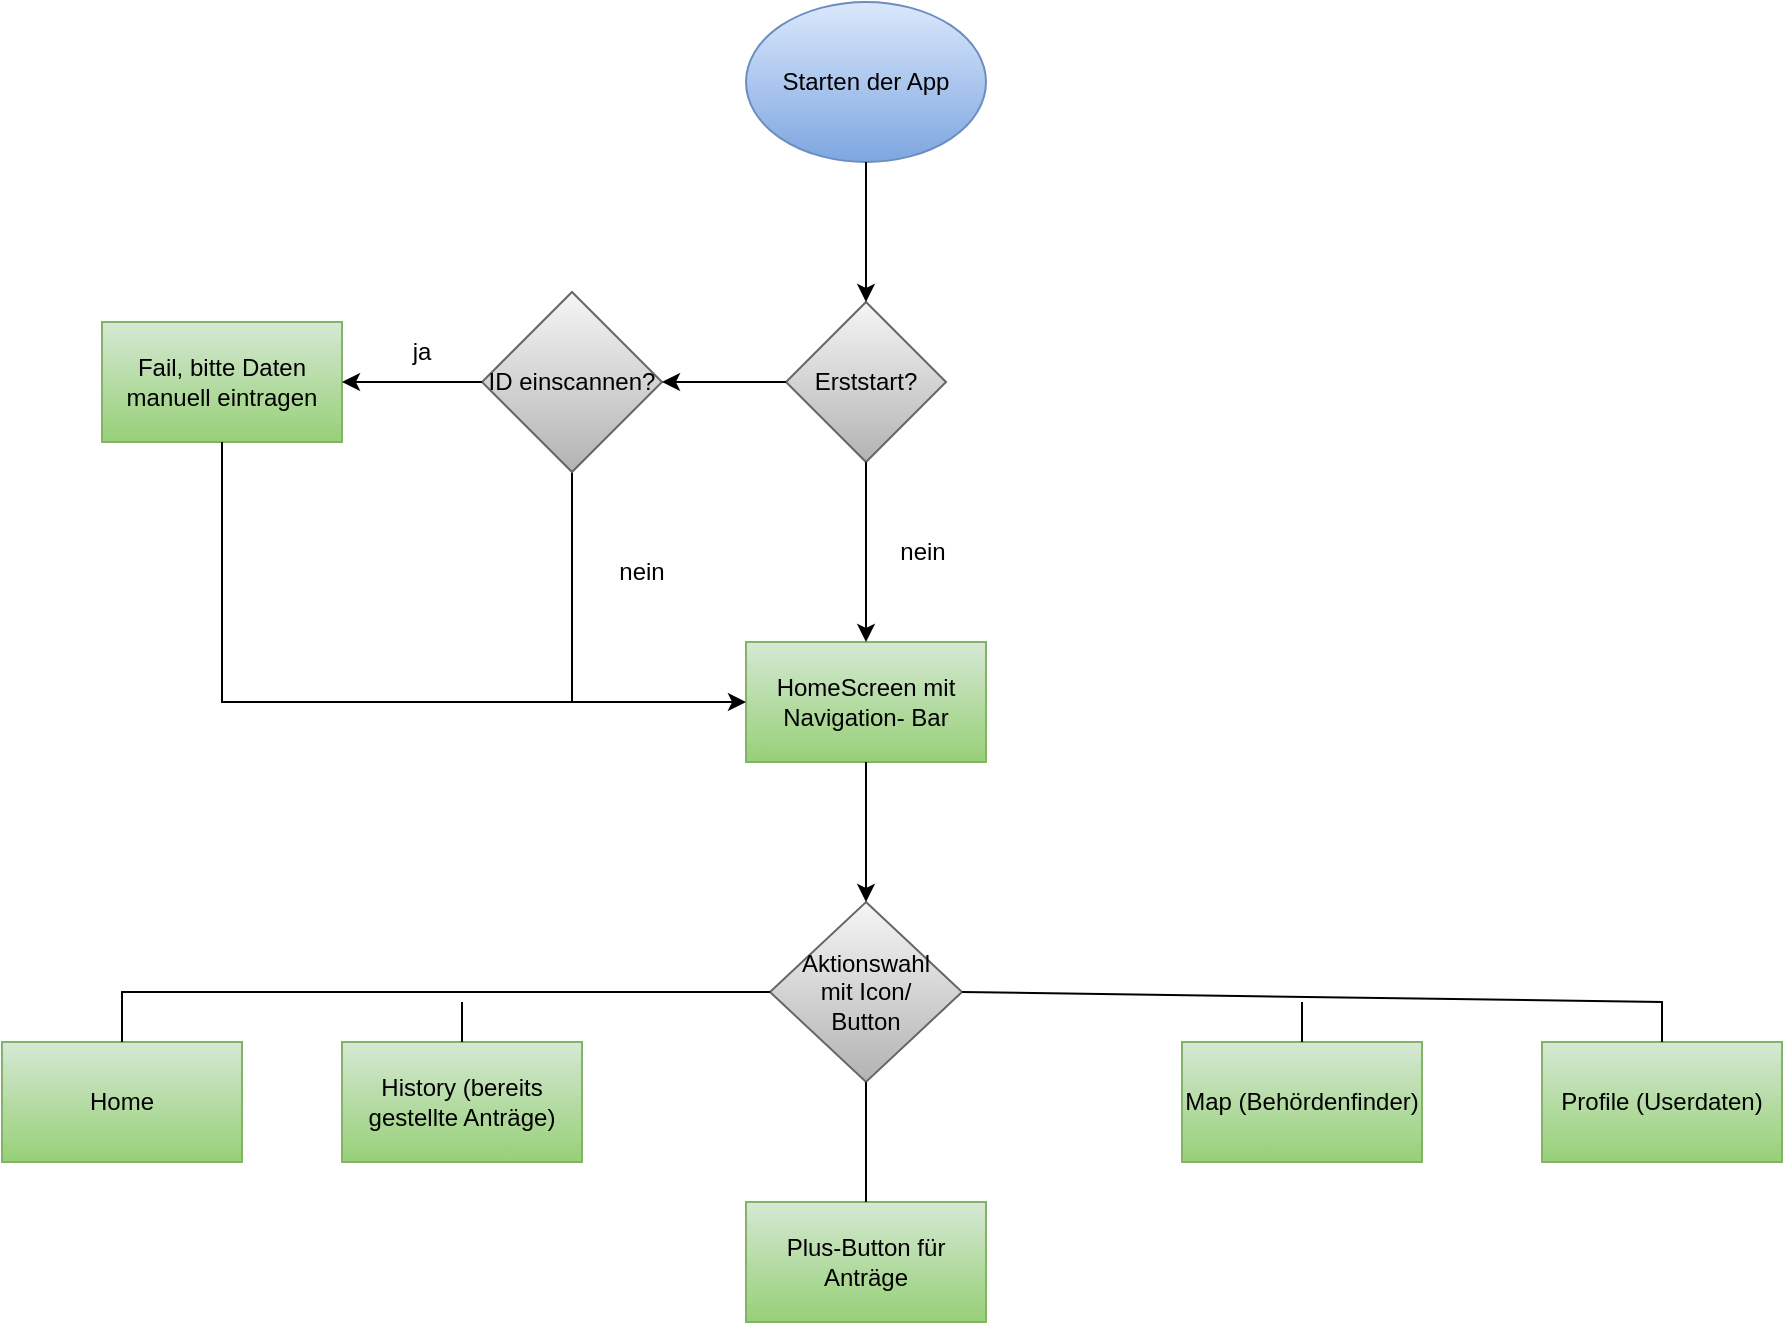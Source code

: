 <mxfile version="20.8.23" type="device"><diagram name="Seite-1" id="L50lLtV3NNkiDKhYqzpt"><mxGraphModel dx="2261" dy="1943" grid="1" gridSize="10" guides="1" tooltips="1" connect="1" arrows="1" fold="1" page="1" pageScale="1" pageWidth="827" pageHeight="1169" math="0" shadow="0"><root><mxCell id="0"/><mxCell id="1" parent="0"/><mxCell id="qvda9gLezYhgNgfrICfw-1" value="Starten der App" style="ellipse;whiteSpace=wrap;html=1;fillColor=#dae8fc;strokeColor=#6c8ebf;gradientColor=#7ea6e0;" parent="1" vertex="1"><mxGeometry x="342" y="-150" width="120" height="80" as="geometry"/></mxCell><mxCell id="qvda9gLezYhgNgfrICfw-2" value="HomeScreen mit Navigation- Bar" style="rounded=0;whiteSpace=wrap;html=1;fillColor=#d5e8d4;strokeColor=#82b366;gradientColor=#97d077;" parent="1" vertex="1"><mxGeometry x="342" y="170" width="120" height="60" as="geometry"/></mxCell><mxCell id="qvda9gLezYhgNgfrICfw-3" value="&lt;div&gt;Aktionswahl &lt;br&gt;&lt;/div&gt;&lt;div&gt;mit Icon/ &lt;br&gt;&lt;/div&gt;&lt;div&gt;Button&lt;/div&gt;" style="rhombus;whiteSpace=wrap;html=1;fillColor=#f5f5f5;strokeColor=#666666;gradientColor=#b3b3b3;" parent="1" vertex="1"><mxGeometry x="354" y="300" width="96" height="90" as="geometry"/></mxCell><mxCell id="qvda9gLezYhgNgfrICfw-4" value="Map (Behördenfinder)" style="rounded=0;whiteSpace=wrap;html=1;fillColor=#d5e8d4;gradientColor=#97d077;strokeColor=#82b366;" parent="1" vertex="1"><mxGeometry x="560" y="370" width="120" height="60" as="geometry"/></mxCell><mxCell id="qvda9gLezYhgNgfrICfw-5" value="Profile (Userdaten)" style="rounded=0;whiteSpace=wrap;html=1;fillColor=#d5e8d4;gradientColor=#97d077;strokeColor=#82b366;" parent="1" vertex="1"><mxGeometry x="740" y="370" width="120" height="60" as="geometry"/></mxCell><mxCell id="qvda9gLezYhgNgfrICfw-6" value="History (bereits gestellte Anträge)" style="rounded=0;whiteSpace=wrap;html=1;fillColor=#d5e8d4;strokeColor=#82b366;gradientColor=#97d077;" parent="1" vertex="1"><mxGeometry x="140" y="370" width="120" height="60" as="geometry"/></mxCell><mxCell id="qvda9gLezYhgNgfrICfw-7" value="Home" style="rounded=0;whiteSpace=wrap;html=1;fillColor=#d5e8d4;gradientColor=#97d077;strokeColor=#82b366;" parent="1" vertex="1"><mxGeometry x="-30" y="370" width="120" height="60" as="geometry"/></mxCell><mxCell id="qvda9gLezYhgNgfrICfw-8" value="Plus-Button für Anträge " style="rounded=0;whiteSpace=wrap;html=1;fillColor=#d5e8d4;gradientColor=#97d077;strokeColor=#82b366;" parent="1" vertex="1"><mxGeometry x="342" y="450" width="120" height="60" as="geometry"/></mxCell><mxCell id="qvda9gLezYhgNgfrICfw-9" value="Fail, bitte Daten manuell eintragen" style="rounded=0;whiteSpace=wrap;html=1;fillColor=#d5e8d4;strokeColor=#82b366;gradientColor=#97d077;" parent="1" vertex="1"><mxGeometry x="20" y="10" width="120" height="60" as="geometry"/></mxCell><mxCell id="qvda9gLezYhgNgfrICfw-10" value="Erststart?" style="rhombus;whiteSpace=wrap;html=1;fillColor=#f5f5f5;strokeColor=#666666;gradientColor=#b3b3b3;" parent="1" vertex="1"><mxGeometry x="362" width="80" height="80" as="geometry"/></mxCell><mxCell id="qvda9gLezYhgNgfrICfw-11" value="" style="endArrow=classic;html=1;rounded=0;entryX=0.5;entryY=0;entryDx=0;entryDy=0;exitX=0.5;exitY=1;exitDx=0;exitDy=0;" parent="1" source="qvda9gLezYhgNgfrICfw-10" target="qvda9gLezYhgNgfrICfw-2" edge="1"><mxGeometry width="50" height="50" relative="1" as="geometry"><mxPoint x="390" y="110" as="sourcePoint"/><mxPoint x="440" y="60" as="targetPoint"/></mxGeometry></mxCell><mxCell id="qvda9gLezYhgNgfrICfw-12" value="nein" style="text;html=1;align=center;verticalAlign=middle;resizable=0;points=[];autosize=1;strokeColor=none;fillColor=none;" parent="1" vertex="1"><mxGeometry x="405" y="110" width="50" height="30" as="geometry"/></mxCell><mxCell id="qvda9gLezYhgNgfrICfw-17" style="edgeStyle=orthogonalEdgeStyle;rounded=0;orthogonalLoop=1;jettySize=auto;html=1;entryX=0;entryY=0.5;entryDx=0;entryDy=0;" parent="1" source="qvda9gLezYhgNgfrICfw-14" target="qvda9gLezYhgNgfrICfw-2" edge="1"><mxGeometry relative="1" as="geometry"><Array as="points"><mxPoint x="255" y="200"/></Array></mxGeometry></mxCell><mxCell id="qvda9gLezYhgNgfrICfw-14" value="ID einscannen?" style="rhombus;whiteSpace=wrap;html=1;fillColor=#f5f5f5;strokeColor=#666666;gradientColor=#b3b3b3;" parent="1" vertex="1"><mxGeometry x="210" y="-5" width="90" height="90" as="geometry"/></mxCell><mxCell id="qvda9gLezYhgNgfrICfw-15" value="" style="endArrow=classic;html=1;rounded=0;exitX=0.5;exitY=1;exitDx=0;exitDy=0;entryX=0.5;entryY=0;entryDx=0;entryDy=0;" parent="1" source="qvda9gLezYhgNgfrICfw-1" target="qvda9gLezYhgNgfrICfw-10" edge="1"><mxGeometry width="50" height="50" relative="1" as="geometry"><mxPoint x="390" y="110" as="sourcePoint"/><mxPoint x="440" y="60" as="targetPoint"/></mxGeometry></mxCell><mxCell id="qvda9gLezYhgNgfrICfw-16" value="" style="endArrow=classic;html=1;rounded=0;entryX=1;entryY=0.5;entryDx=0;entryDy=0;exitX=0;exitY=0.5;exitDx=0;exitDy=0;" parent="1" source="qvda9gLezYhgNgfrICfw-10" target="qvda9gLezYhgNgfrICfw-14" edge="1"><mxGeometry width="50" height="50" relative="1" as="geometry"><mxPoint x="390" y="110" as="sourcePoint"/><mxPoint x="440" y="60" as="targetPoint"/></mxGeometry></mxCell><mxCell id="qvda9gLezYhgNgfrICfw-18" value="nein" style="text;html=1;strokeColor=none;fillColor=none;align=center;verticalAlign=middle;whiteSpace=wrap;rounded=0;" parent="1" vertex="1"><mxGeometry x="260" y="120" width="60" height="30" as="geometry"/></mxCell><mxCell id="qvda9gLezYhgNgfrICfw-19" value="" style="endArrow=classic;html=1;rounded=0;entryX=1;entryY=0.5;entryDx=0;entryDy=0;exitX=0;exitY=0.5;exitDx=0;exitDy=0;" parent="1" source="qvda9gLezYhgNgfrICfw-14" target="qvda9gLezYhgNgfrICfw-9" edge="1"><mxGeometry width="50" height="50" relative="1" as="geometry"><mxPoint x="390" y="110" as="sourcePoint"/><mxPoint x="440" y="60" as="targetPoint"/></mxGeometry></mxCell><mxCell id="qvda9gLezYhgNgfrICfw-21" value="" style="endArrow=none;html=1;rounded=0;exitX=0.5;exitY=1;exitDx=0;exitDy=0;" parent="1" source="qvda9gLezYhgNgfrICfw-9" edge="1"><mxGeometry width="50" height="50" relative="1" as="geometry"><mxPoint x="390" y="110" as="sourcePoint"/><mxPoint x="260" y="200" as="targetPoint"/><Array as="points"><mxPoint x="80" y="200"/></Array></mxGeometry></mxCell><mxCell id="qvda9gLezYhgNgfrICfw-22" value="ja" style="text;html=1;strokeColor=none;fillColor=none;align=center;verticalAlign=middle;whiteSpace=wrap;rounded=0;" parent="1" vertex="1"><mxGeometry x="150" y="10" width="60" height="30" as="geometry"/></mxCell><mxCell id="qvda9gLezYhgNgfrICfw-23" value="" style="endArrow=classic;html=1;rounded=0;entryX=0.5;entryY=0;entryDx=0;entryDy=0;exitX=0.5;exitY=1;exitDx=0;exitDy=0;" parent="1" source="qvda9gLezYhgNgfrICfw-2" target="qvda9gLezYhgNgfrICfw-3" edge="1"><mxGeometry width="50" height="50" relative="1" as="geometry"><mxPoint x="390" y="250" as="sourcePoint"/><mxPoint x="440" y="200" as="targetPoint"/></mxGeometry></mxCell><mxCell id="qvda9gLezYhgNgfrICfw-24" value="" style="endArrow=none;html=1;rounded=0;entryX=0;entryY=0.5;entryDx=0;entryDy=0;exitX=0.5;exitY=0;exitDx=0;exitDy=0;" parent="1" source="qvda9gLezYhgNgfrICfw-7" target="qvda9gLezYhgNgfrICfw-3" edge="1"><mxGeometry width="50" height="50" relative="1" as="geometry"><mxPoint x="390" y="250" as="sourcePoint"/><mxPoint x="440" y="200" as="targetPoint"/><Array as="points"><mxPoint x="30" y="345"/></Array></mxGeometry></mxCell><mxCell id="qvda9gLezYhgNgfrICfw-26" value="" style="endArrow=none;html=1;rounded=0;entryX=0.5;entryY=0;entryDx=0;entryDy=0;" parent="1" target="qvda9gLezYhgNgfrICfw-6" edge="1"><mxGeometry width="50" height="50" relative="1" as="geometry"><mxPoint x="200" y="350" as="sourcePoint"/><mxPoint x="440" y="200" as="targetPoint"/></mxGeometry></mxCell><mxCell id="qvda9gLezYhgNgfrICfw-27" value="" style="endArrow=none;html=1;rounded=0;exitX=1;exitY=0.5;exitDx=0;exitDy=0;entryX=0.5;entryY=0;entryDx=0;entryDy=0;" parent="1" source="qvda9gLezYhgNgfrICfw-3" target="qvda9gLezYhgNgfrICfw-5" edge="1"><mxGeometry width="50" height="50" relative="1" as="geometry"><mxPoint x="390" y="250" as="sourcePoint"/><mxPoint x="440" y="200" as="targetPoint"/><Array as="points"><mxPoint x="800" y="350"/></Array></mxGeometry></mxCell><mxCell id="qvda9gLezYhgNgfrICfw-29" value="" style="endArrow=none;html=1;rounded=0;exitX=0.5;exitY=0;exitDx=0;exitDy=0;entryX=0.5;entryY=1;entryDx=0;entryDy=0;" parent="1" source="qvda9gLezYhgNgfrICfw-8" target="qvda9gLezYhgNgfrICfw-3" edge="1"><mxGeometry width="50" height="50" relative="1" as="geometry"><mxPoint x="390" y="250" as="sourcePoint"/><mxPoint x="440" y="200" as="targetPoint"/></mxGeometry></mxCell><mxCell id="qvda9gLezYhgNgfrICfw-30" value="" style="endArrow=none;html=1;rounded=0;entryX=0.5;entryY=0;entryDx=0;entryDy=0;" parent="1" target="qvda9gLezYhgNgfrICfw-4" edge="1"><mxGeometry width="50" height="50" relative="1" as="geometry"><mxPoint x="620" y="350" as="sourcePoint"/><mxPoint x="440" y="200" as="targetPoint"/></mxGeometry></mxCell></root></mxGraphModel></diagram></mxfile>